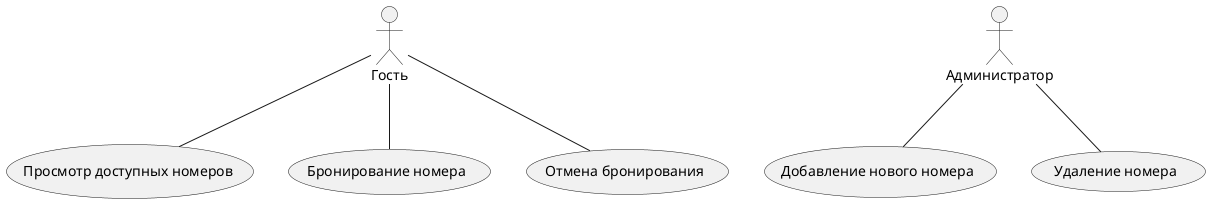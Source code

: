@startuml
actor Гость as Guest
actor Администратор as Admin

usecase "Просмотр доступных номеров" as ViewRooms
usecase "Бронирование номера" as BookRoom
usecase "Отмена бронирования" as CancelBooking
usecase "Добавление нового номера" as AddRoom
usecase "Удаление номера" as DeleteRoom

Guest -- ViewRooms
Guest -- BookRoom
Guest -- CancelBooking

Admin -- AddRoom
Admin -- DeleteRoom
@enduml
